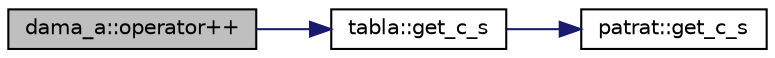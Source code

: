digraph "dama_a::operator++"
{
  edge [fontname="Helvetica",fontsize="10",labelfontname="Helvetica",labelfontsize="10"];
  node [fontname="Helvetica",fontsize="10",shape=record];
  rankdir="LR";
  Node9 [label="dama_a::operator++",height=0.2,width=0.4,color="black", fillcolor="grey75", style="filled", fontcolor="black"];
  Node9 -> Node10 [color="midnightblue",fontsize="10",style="solid",fontname="Helvetica"];
  Node10 [label="tabla::get_c_s",height=0.2,width=0.4,color="black", fillcolor="white", style="filled",URL="$classtabla.html#ae7325ad9b2958334aaefa317df260b71",tooltip="returneaza coordonatele spatiale pentru pozitia i j in matricea de patrate "];
  Node10 -> Node11 [color="midnightblue",fontsize="10",style="solid",fontname="Helvetica"];
  Node11 [label="patrat::get_c_s",height=0.2,width=0.4,color="black", fillcolor="white", style="filled",URL="$classpatrat.html#ad2af4f2861b6e6cf0bf04db54b2e7a64",tooltip="returneaza coordonatele spatiale "];
}
